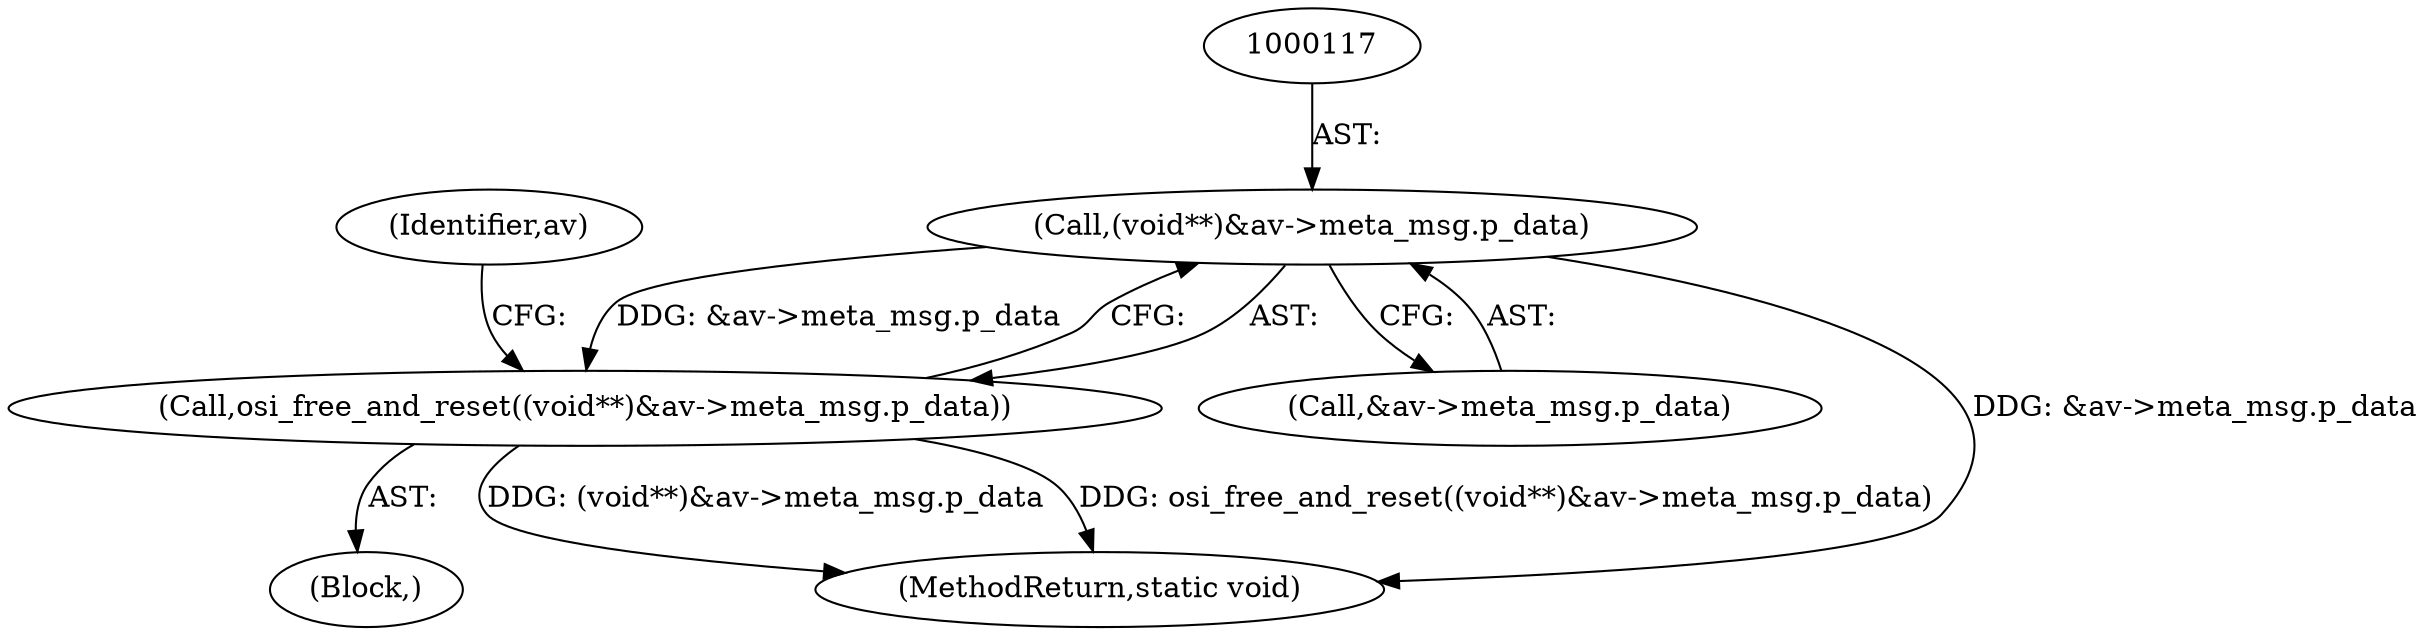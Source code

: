 digraph "0_Android_dd28d8ddf2985d654781770c691c60b45d7f32b4_0@pointer" {
"1000116" [label="(Call,(void**)&av->meta_msg.p_data)"];
"1000115" [label="(Call,osi_free_and_reset((void**)&av->meta_msg.p_data))"];
"1000116" [label="(Call,(void**)&av->meta_msg.p_data)"];
"1000118" [label="(Call,&av->meta_msg.p_data)"];
"1000189" [label="(MethodReturn,static void)"];
"1000115" [label="(Call,osi_free_and_reset((void**)&av->meta_msg.p_data))"];
"1000127" [label="(Identifier,av)"];
"1000108" [label="(Block,)"];
"1000116" -> "1000115"  [label="AST: "];
"1000116" -> "1000118"  [label="CFG: "];
"1000117" -> "1000116"  [label="AST: "];
"1000118" -> "1000116"  [label="AST: "];
"1000115" -> "1000116"  [label="CFG: "];
"1000116" -> "1000189"  [label="DDG: &av->meta_msg.p_data"];
"1000116" -> "1000115"  [label="DDG: &av->meta_msg.p_data"];
"1000115" -> "1000108"  [label="AST: "];
"1000127" -> "1000115"  [label="CFG: "];
"1000115" -> "1000189"  [label="DDG: osi_free_and_reset((void**)&av->meta_msg.p_data)"];
"1000115" -> "1000189"  [label="DDG: (void**)&av->meta_msg.p_data"];
}
